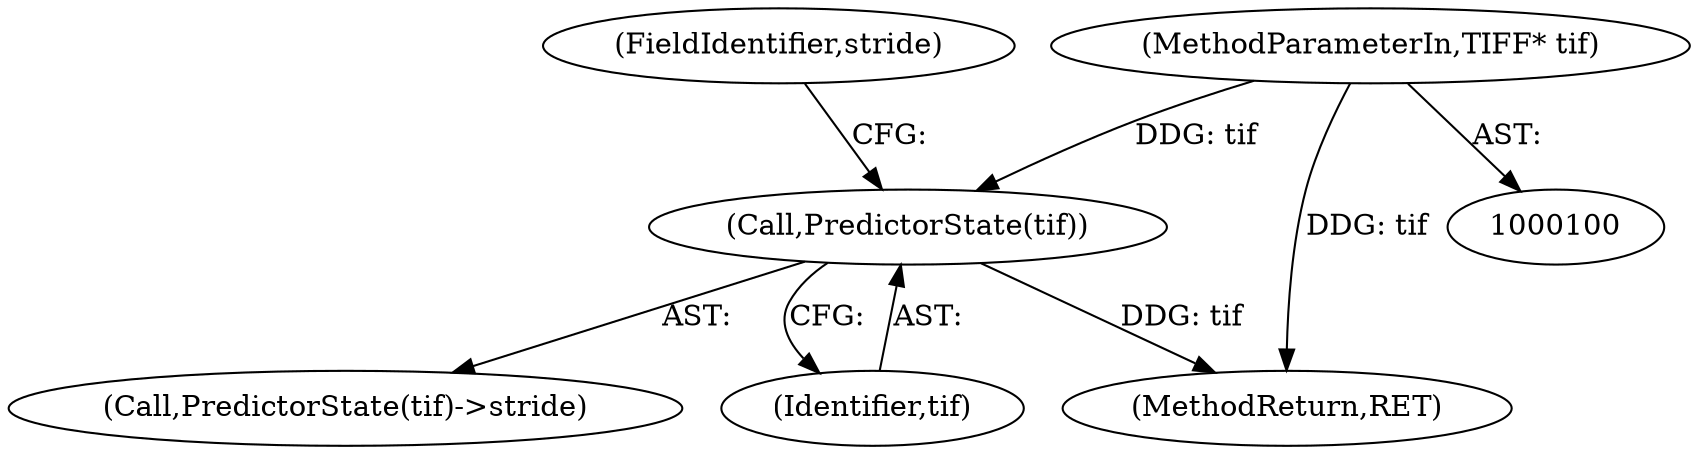 digraph "0_libtiff_3ca657a8793dd011bf869695d72ad31c779c3cc1_6@pointer" {
"1000109" [label="(Call,PredictorState(tif))"];
"1000101" [label="(MethodParameterIn,TIFF* tif)"];
"1000108" [label="(Call,PredictorState(tif)->stride)"];
"1000110" [label="(Identifier,tif)"];
"1000109" [label="(Call,PredictorState(tif))"];
"1000111" [label="(FieldIdentifier,stride)"];
"1000101" [label="(MethodParameterIn,TIFF* tif)"];
"1000157" [label="(MethodReturn,RET)"];
"1000109" -> "1000108"  [label="AST: "];
"1000109" -> "1000110"  [label="CFG: "];
"1000110" -> "1000109"  [label="AST: "];
"1000111" -> "1000109"  [label="CFG: "];
"1000109" -> "1000157"  [label="DDG: tif"];
"1000101" -> "1000109"  [label="DDG: tif"];
"1000101" -> "1000100"  [label="AST: "];
"1000101" -> "1000157"  [label="DDG: tif"];
}
